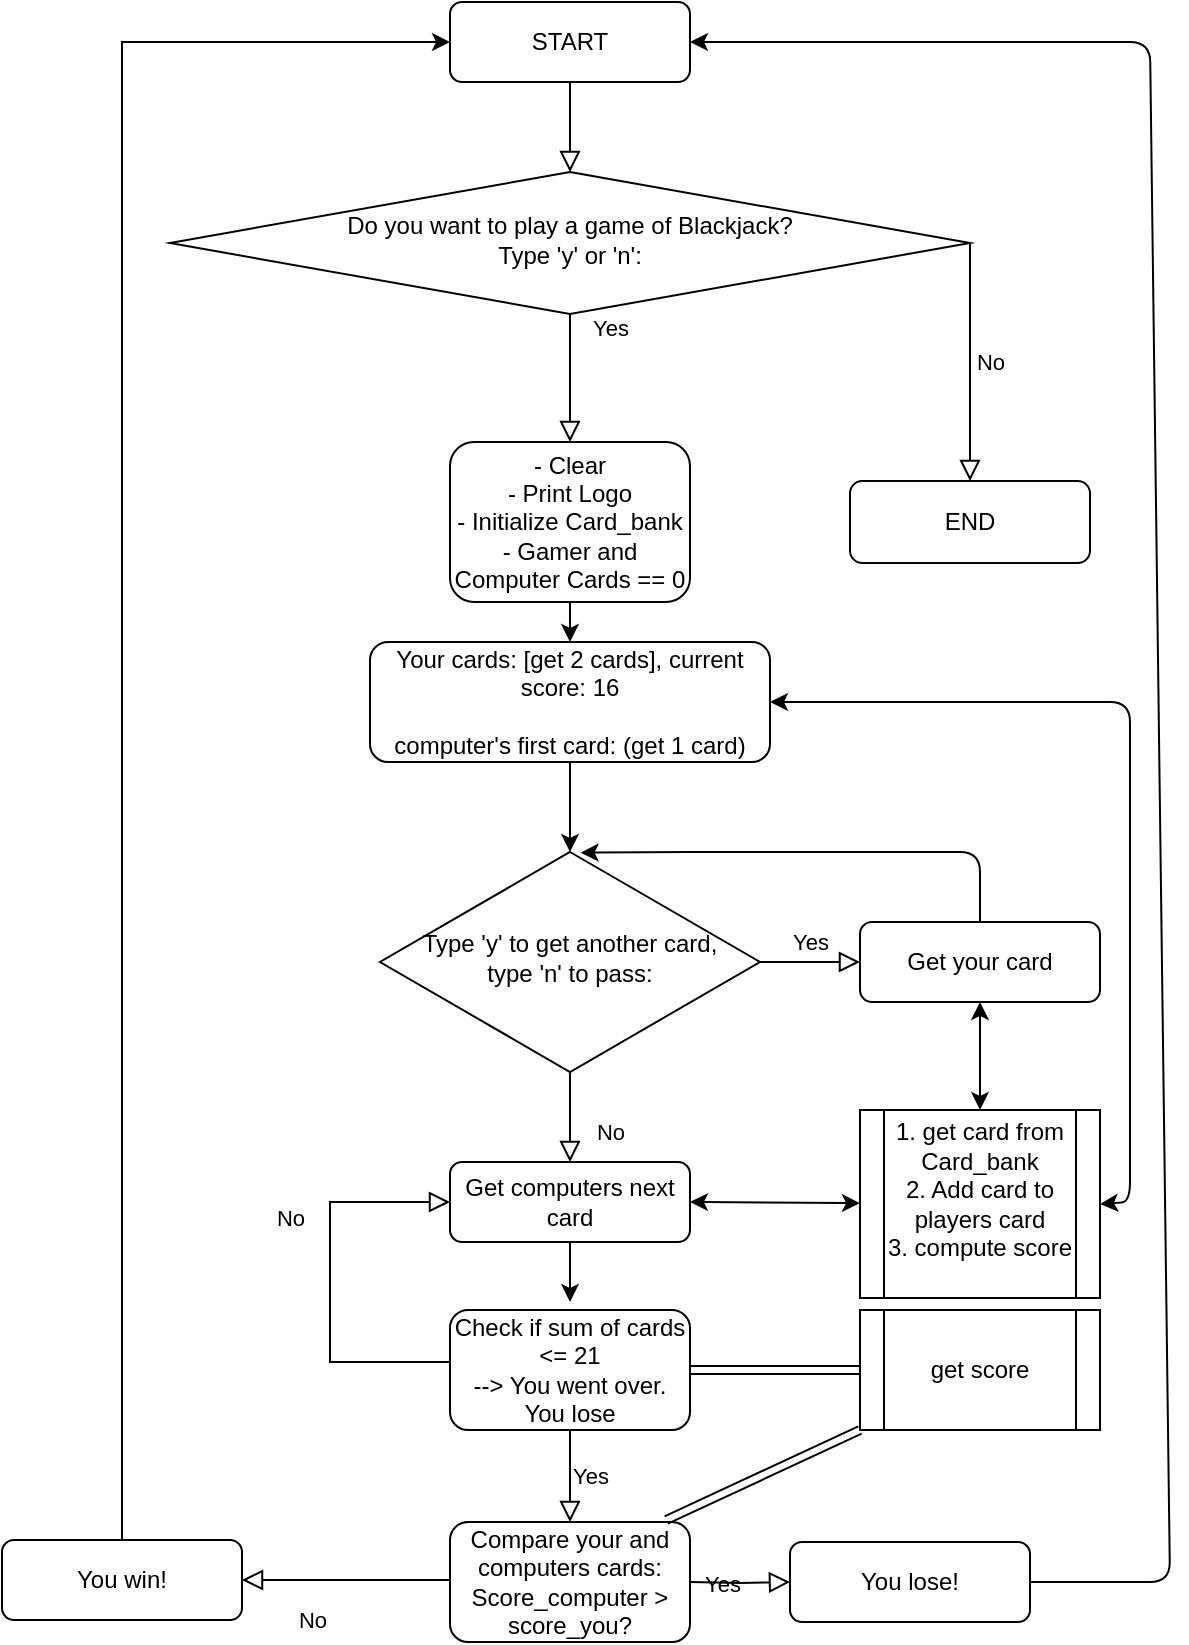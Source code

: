 <mxfile version="15.0.3" type="device"><diagram id="C5RBs43oDa-KdzZeNtuy" name="Page-1"><mxGraphModel dx="1587" dy="423" grid="1" gridSize="10" guides="1" tooltips="1" connect="1" arrows="1" fold="1" page="1" pageScale="1" pageWidth="827" pageHeight="1169" math="0" shadow="0"><root><mxCell id="WIyWlLk6GJQsqaUBKTNV-0"/><mxCell id="WIyWlLk6GJQsqaUBKTNV-1" parent="WIyWlLk6GJQsqaUBKTNV-0"/><mxCell id="WIyWlLk6GJQsqaUBKTNV-2" value="" style="rounded=0;html=1;jettySize=auto;orthogonalLoop=1;fontSize=11;endArrow=block;endFill=0;endSize=8;strokeWidth=1;shadow=0;labelBackgroundColor=none;edgeStyle=orthogonalEdgeStyle;" parent="WIyWlLk6GJQsqaUBKTNV-1" source="WIyWlLk6GJQsqaUBKTNV-3" target="WIyWlLk6GJQsqaUBKTNV-6" edge="1"><mxGeometry relative="1" as="geometry"/></mxCell><mxCell id="WIyWlLk6GJQsqaUBKTNV-3" value="START" style="rounded=1;whiteSpace=wrap;html=1;fontSize=12;glass=0;strokeWidth=1;shadow=0;" parent="WIyWlLk6GJQsqaUBKTNV-1" vertex="1"><mxGeometry x="160" y="80" width="120" height="40" as="geometry"/></mxCell><mxCell id="WIyWlLk6GJQsqaUBKTNV-4" value="Yes" style="rounded=0;html=1;jettySize=auto;orthogonalLoop=1;fontSize=11;endArrow=block;endFill=0;endSize=8;strokeWidth=1;shadow=0;labelBackgroundColor=none;edgeStyle=orthogonalEdgeStyle;entryX=0.5;entryY=0;entryDx=0;entryDy=0;exitX=0.5;exitY=1;exitDx=0;exitDy=0;" parent="WIyWlLk6GJQsqaUBKTNV-1" source="WIyWlLk6GJQsqaUBKTNV-6" target="s1AuWLXxiGe54QJw7g4X-0" edge="1"><mxGeometry x="-0.778" y="20" relative="1" as="geometry"><mxPoint as="offset"/><mxPoint x="220" y="260" as="sourcePoint"/><mxPoint x="190" y="430" as="targetPoint"/><Array as="points"><mxPoint x="220" y="260"/><mxPoint x="220" y="260"/></Array></mxGeometry></mxCell><mxCell id="WIyWlLk6GJQsqaUBKTNV-5" value="No" style="edgeStyle=orthogonalEdgeStyle;rounded=0;html=1;jettySize=auto;orthogonalLoop=1;fontSize=11;endArrow=block;endFill=0;endSize=8;strokeWidth=1;shadow=0;labelBackgroundColor=none;exitX=1;exitY=0.5;exitDx=0;exitDy=0;entryX=0.5;entryY=0;entryDx=0;entryDy=0;" parent="WIyWlLk6GJQsqaUBKTNV-1" source="WIyWlLk6GJQsqaUBKTNV-6" target="WIyWlLk6GJQsqaUBKTNV-7" edge="1"><mxGeometry y="10" relative="1" as="geometry"><mxPoint as="offset"/><Array as="points"><mxPoint x="420" y="300"/></Array></mxGeometry></mxCell><mxCell id="WIyWlLk6GJQsqaUBKTNV-6" value="&lt;div&gt;Do you want to play a game of Blackjack?&lt;/div&gt;&lt;div&gt;Type 'y' or 'n': &lt;/div&gt;" style="rhombus;whiteSpace=wrap;html=1;shadow=0;fontFamily=Helvetica;fontSize=12;align=center;strokeWidth=1;spacing=6;spacingTop=-4;" parent="WIyWlLk6GJQsqaUBKTNV-1" vertex="1"><mxGeometry x="20" y="165" width="400" height="71" as="geometry"/></mxCell><mxCell id="WIyWlLk6GJQsqaUBKTNV-7" value="END" style="rounded=1;whiteSpace=wrap;html=1;fontSize=12;glass=0;strokeWidth=1;shadow=0;" parent="WIyWlLk6GJQsqaUBKTNV-1" vertex="1"><mxGeometry x="360" y="319.5" width="120" height="41" as="geometry"/></mxCell><mxCell id="WIyWlLk6GJQsqaUBKTNV-8" value="No" style="rounded=0;html=1;jettySize=auto;orthogonalLoop=1;fontSize=11;endArrow=block;endFill=0;endSize=8;strokeWidth=1;shadow=0;labelBackgroundColor=none;edgeStyle=orthogonalEdgeStyle;" parent="WIyWlLk6GJQsqaUBKTNV-1" source="WIyWlLk6GJQsqaUBKTNV-10" target="WIyWlLk6GJQsqaUBKTNV-11" edge="1"><mxGeometry x="0.333" y="20" relative="1" as="geometry"><mxPoint as="offset"/></mxGeometry></mxCell><mxCell id="WIyWlLk6GJQsqaUBKTNV-9" value="Yes" style="edgeStyle=orthogonalEdgeStyle;rounded=0;html=1;jettySize=auto;orthogonalLoop=1;fontSize=11;endArrow=block;endFill=0;endSize=8;strokeWidth=1;shadow=0;labelBackgroundColor=none;" parent="WIyWlLk6GJQsqaUBKTNV-1" source="WIyWlLk6GJQsqaUBKTNV-10" target="WIyWlLk6GJQsqaUBKTNV-12" edge="1"><mxGeometry y="10" relative="1" as="geometry"><mxPoint as="offset"/></mxGeometry></mxCell><mxCell id="WIyWlLk6GJQsqaUBKTNV-10" value="&lt;div&gt;Type 'y' to get another card, &lt;br&gt;&lt;/div&gt;&lt;div&gt;type 'n' to pass:&lt;/div&gt;" style="rhombus;whiteSpace=wrap;html=1;shadow=0;fontFamily=Helvetica;fontSize=12;align=center;strokeWidth=1;spacing=6;spacingTop=-4;" parent="WIyWlLk6GJQsqaUBKTNV-1" vertex="1"><mxGeometry x="125" y="505" width="190" height="110" as="geometry"/></mxCell><mxCell id="WIyWlLk6GJQsqaUBKTNV-11" value="Get computers next card" style="rounded=1;whiteSpace=wrap;html=1;fontSize=12;glass=0;strokeWidth=1;shadow=0;" parent="WIyWlLk6GJQsqaUBKTNV-1" vertex="1"><mxGeometry x="160" y="660" width="120" height="40" as="geometry"/></mxCell><mxCell id="WIyWlLk6GJQsqaUBKTNV-12" value="Get your card" style="rounded=1;whiteSpace=wrap;html=1;fontSize=12;glass=0;strokeWidth=1;shadow=0;" parent="WIyWlLk6GJQsqaUBKTNV-1" vertex="1"><mxGeometry x="365" y="540" width="120" height="40" as="geometry"/></mxCell><mxCell id="s1AuWLXxiGe54QJw7g4X-0" value="&lt;div&gt;- Clear&lt;br&gt;&lt;/div&gt;&lt;div&gt;- Print Logo&lt;/div&gt;&lt;div&gt;- Initialize &lt;span class=&quot;VIiyi&quot; lang=&quot;en&quot;&gt;&lt;span class=&quot;JLqJ4b ChMk0b&quot;&gt;&lt;span&gt;Card_bank&lt;/span&gt;&lt;/span&gt;&lt;/span&gt;&lt;/div&gt;&lt;div&gt;- Gamer and Computer Cards == 0&lt;br&gt;&lt;/div&gt;" style="rounded=1;whiteSpace=wrap;html=1;" vertex="1" parent="WIyWlLk6GJQsqaUBKTNV-1"><mxGeometry x="160" y="300" width="120" height="80" as="geometry"/></mxCell><mxCell id="s1AuWLXxiGe54QJw7g4X-25" value="" style="edgeStyle=orthogonalEdgeStyle;rounded=0;orthogonalLoop=1;jettySize=auto;html=1;" edge="1" parent="WIyWlLk6GJQsqaUBKTNV-1" source="s1AuWLXxiGe54QJw7g4X-2" target="WIyWlLk6GJQsqaUBKTNV-10"><mxGeometry relative="1" as="geometry"/></mxCell><mxCell id="s1AuWLXxiGe54QJw7g4X-2" value="&lt;div&gt;Your cards: [get 2 cards], current score: 16&lt;/div&gt;&lt;div&gt;&lt;br&gt;&lt;/div&gt;&lt;div&gt;computer's first card: (get 1 card)&lt;br&gt;&lt;/div&gt;" style="rounded=1;whiteSpace=wrap;html=1;" vertex="1" parent="WIyWlLk6GJQsqaUBKTNV-1"><mxGeometry x="120" y="400" width="200" height="60" as="geometry"/></mxCell><mxCell id="s1AuWLXxiGe54QJw7g4X-3" value="" style="endArrow=classic;html=1;entryX=0.5;entryY=0;entryDx=0;entryDy=0;exitX=0.5;exitY=1;exitDx=0;exitDy=0;" edge="1" parent="WIyWlLk6GJQsqaUBKTNV-1" source="s1AuWLXxiGe54QJw7g4X-0" target="s1AuWLXxiGe54QJw7g4X-2"><mxGeometry width="50" height="50" relative="1" as="geometry"><mxPoint x="220" y="310" as="sourcePoint"/><mxPoint x="270" y="260" as="targetPoint"/></mxGeometry></mxCell><mxCell id="s1AuWLXxiGe54QJw7g4X-10" value="&lt;div&gt;Check if sum of cards &amp;lt;= 21&lt;/div&gt;--&amp;gt; You went over. You lose" style="rounded=1;whiteSpace=wrap;html=1;" vertex="1" parent="WIyWlLk6GJQsqaUBKTNV-1"><mxGeometry x="160" y="734" width="120" height="60" as="geometry"/></mxCell><mxCell id="s1AuWLXxiGe54QJw7g4X-11" value="" style="endArrow=classic;html=1;" edge="1" parent="WIyWlLk6GJQsqaUBKTNV-1"><mxGeometry width="50" height="50" relative="1" as="geometry"><mxPoint x="220" y="700" as="sourcePoint"/><mxPoint x="220" y="730" as="targetPoint"/></mxGeometry></mxCell><mxCell id="s1AuWLXxiGe54QJw7g4X-12" value="No" style="rounded=0;html=1;jettySize=auto;orthogonalLoop=1;fontSize=11;endArrow=block;endFill=0;endSize=8;strokeWidth=1;shadow=0;labelBackgroundColor=none;edgeStyle=orthogonalEdgeStyle;exitX=0;exitY=0.5;exitDx=0;exitDy=0;entryX=0;entryY=0.5;entryDx=0;entryDy=0;" edge="1" parent="WIyWlLk6GJQsqaUBKTNV-1" source="s1AuWLXxiGe54QJw7g4X-10" target="WIyWlLk6GJQsqaUBKTNV-11"><mxGeometry x="0.333" y="20" relative="1" as="geometry"><mxPoint as="offset"/><mxPoint x="230" y="625" as="sourcePoint"/><mxPoint x="230" y="670" as="targetPoint"/><Array as="points"><mxPoint x="100" y="760"/><mxPoint x="100" y="680"/></Array></mxGeometry></mxCell><mxCell id="s1AuWLXxiGe54QJw7g4X-23" style="edgeStyle=orthogonalEdgeStyle;rounded=0;orthogonalLoop=1;jettySize=auto;html=1;exitX=0.5;exitY=0;exitDx=0;exitDy=0;" edge="1" parent="WIyWlLk6GJQsqaUBKTNV-1" source="s1AuWLXxiGe54QJw7g4X-15"><mxGeometry relative="1" as="geometry"><mxPoint x="160" y="100" as="targetPoint"/><mxPoint x="20" y="840" as="sourcePoint"/><Array as="points"><mxPoint x="-4" y="100"/></Array></mxGeometry></mxCell><mxCell id="s1AuWLXxiGe54QJw7g4X-13" value="&lt;div&gt;Compare your and computers cards:&lt;/div&gt;&lt;div&gt;Score_computer &amp;gt; score_you?&lt;br&gt;&lt;/div&gt;" style="rounded=1;whiteSpace=wrap;html=1;" vertex="1" parent="WIyWlLk6GJQsqaUBKTNV-1"><mxGeometry x="160" y="840" width="120" height="60" as="geometry"/></mxCell><mxCell id="s1AuWLXxiGe54QJw7g4X-14" value="Yes" style="edgeStyle=orthogonalEdgeStyle;rounded=0;html=1;jettySize=auto;orthogonalLoop=1;fontSize=11;endArrow=block;endFill=0;endSize=8;strokeWidth=1;shadow=0;labelBackgroundColor=none;exitX=0.5;exitY=1;exitDx=0;exitDy=0;" edge="1" parent="WIyWlLk6GJQsqaUBKTNV-1" source="s1AuWLXxiGe54QJw7g4X-10"><mxGeometry y="10" relative="1" as="geometry"><mxPoint as="offset"/><mxPoint x="325" y="570" as="sourcePoint"/><mxPoint x="220" y="840" as="targetPoint"/><Array as="points"><mxPoint x="220" y="820"/><mxPoint x="220" y="820"/></Array></mxGeometry></mxCell><mxCell id="s1AuWLXxiGe54QJw7g4X-15" value="You win!" style="rounded=1;whiteSpace=wrap;html=1;" vertex="1" parent="WIyWlLk6GJQsqaUBKTNV-1"><mxGeometry x="-64" y="849" width="120" height="40" as="geometry"/></mxCell><mxCell id="s1AuWLXxiGe54QJw7g4X-18" value="Yes" style="edgeStyle=orthogonalEdgeStyle;rounded=0;html=1;jettySize=auto;orthogonalLoop=1;fontSize=11;endArrow=block;endFill=0;endSize=8;strokeWidth=1;shadow=0;labelBackgroundColor=none;" edge="1" parent="WIyWlLk6GJQsqaUBKTNV-1" target="s1AuWLXxiGe54QJw7g4X-19"><mxGeometry y="10" relative="1" as="geometry"><mxPoint as="offset"/><mxPoint x="280" y="870" as="sourcePoint"/></mxGeometry></mxCell><mxCell id="s1AuWLXxiGe54QJw7g4X-19" value="You lose!" style="rounded=1;whiteSpace=wrap;html=1;fontSize=12;glass=0;strokeWidth=1;shadow=0;" vertex="1" parent="WIyWlLk6GJQsqaUBKTNV-1"><mxGeometry x="330" y="850" width="120" height="40" as="geometry"/></mxCell><mxCell id="s1AuWLXxiGe54QJw7g4X-20" value="No" style="rounded=0;html=1;jettySize=auto;orthogonalLoop=1;fontSize=11;endArrow=block;endFill=0;endSize=8;strokeWidth=1;shadow=0;labelBackgroundColor=none;edgeStyle=orthogonalEdgeStyle;exitX=0;exitY=0.5;exitDx=0;exitDy=0;entryX=1;entryY=0.5;entryDx=0;entryDy=0;" edge="1" parent="WIyWlLk6GJQsqaUBKTNV-1" target="s1AuWLXxiGe54QJw7g4X-15"><mxGeometry x="0.333" y="20" relative="1" as="geometry"><mxPoint as="offset"/><mxPoint x="160.0" y="869" as="sourcePoint"/><mxPoint x="90.0" y="879" as="targetPoint"/><Array as="points"><mxPoint x="140" y="869"/><mxPoint x="140" y="869"/></Array></mxGeometry></mxCell><mxCell id="s1AuWLXxiGe54QJw7g4X-21" value="" style="endArrow=classic;html=1;exitX=0.5;exitY=0;exitDx=0;exitDy=0;entryX=0.528;entryY=0.003;entryDx=0;entryDy=0;entryPerimeter=0;" edge="1" parent="WIyWlLk6GJQsqaUBKTNV-1" source="WIyWlLk6GJQsqaUBKTNV-12" target="WIyWlLk6GJQsqaUBKTNV-10"><mxGeometry width="50" height="50" relative="1" as="geometry"><mxPoint x="220" y="790" as="sourcePoint"/><mxPoint x="270" y="740" as="targetPoint"/><Array as="points"><mxPoint x="425" y="505"/><mxPoint x="290" y="505"/></Array></mxGeometry></mxCell><mxCell id="s1AuWLXxiGe54QJw7g4X-22" value="" style="endArrow=classic;html=1;exitX=1;exitY=0.5;exitDx=0;exitDy=0;entryX=1;entryY=0.5;entryDx=0;entryDy=0;" edge="1" parent="WIyWlLk6GJQsqaUBKTNV-1" source="s1AuWLXxiGe54QJw7g4X-19" target="WIyWlLk6GJQsqaUBKTNV-3"><mxGeometry width="50" height="50" relative="1" as="geometry"><mxPoint x="220" y="910" as="sourcePoint"/><mxPoint x="390" y="790" as="targetPoint"/><Array as="points"><mxPoint x="520" y="870"/><mxPoint x="510" y="100"/></Array></mxGeometry></mxCell><mxCell id="s1AuWLXxiGe54QJw7g4X-27" value="&lt;div&gt;1. get card from Card_bank &lt;br&gt;&lt;/div&gt;&lt;div&gt;2. Add card to players card&lt;/div&gt;&lt;div&gt;3. compute score&lt;br&gt;&lt;/div&gt;&lt;div&gt;&lt;br&gt;&lt;/div&gt;" style="shape=process;whiteSpace=wrap;html=1;backgroundOutline=1;" vertex="1" parent="WIyWlLk6GJQsqaUBKTNV-1"><mxGeometry x="365" y="634" width="120" height="94" as="geometry"/></mxCell><mxCell id="s1AuWLXxiGe54QJw7g4X-28" value="" style="endArrow=classic;startArrow=classic;html=1;exitX=1;exitY=0.5;exitDx=0;exitDy=0;" edge="1" parent="WIyWlLk6GJQsqaUBKTNV-1" source="WIyWlLk6GJQsqaUBKTNV-11" target="s1AuWLXxiGe54QJw7g4X-27"><mxGeometry width="50" height="50" relative="1" as="geometry"><mxPoint x="280" y="680" as="sourcePoint"/><mxPoint x="350" y="680" as="targetPoint"/></mxGeometry></mxCell><mxCell id="s1AuWLXxiGe54QJw7g4X-29" value="" style="endArrow=classic;startArrow=classic;html=1;entryX=0.5;entryY=1;entryDx=0;entryDy=0;exitX=0.5;exitY=0;exitDx=0;exitDy=0;" edge="1" parent="WIyWlLk6GJQsqaUBKTNV-1" source="s1AuWLXxiGe54QJw7g4X-27" target="WIyWlLk6GJQsqaUBKTNV-12"><mxGeometry width="50" height="50" relative="1" as="geometry"><mxPoint x="220" y="730" as="sourcePoint"/><mxPoint x="270" y="680" as="targetPoint"/></mxGeometry></mxCell><mxCell id="s1AuWLXxiGe54QJw7g4X-30" value="" style="endArrow=classic;startArrow=classic;html=1;entryX=1;entryY=0.5;entryDx=0;entryDy=0;exitX=1;exitY=0.5;exitDx=0;exitDy=0;" edge="1" parent="WIyWlLk6GJQsqaUBKTNV-1" source="s1AuWLXxiGe54QJw7g4X-27" target="s1AuWLXxiGe54QJw7g4X-2"><mxGeometry width="50" height="50" relative="1" as="geometry"><mxPoint x="490" y="680" as="sourcePoint"/><mxPoint x="270" y="500" as="targetPoint"/><Array as="points"><mxPoint x="500" y="680"/><mxPoint x="500" y="430"/></Array></mxGeometry></mxCell><mxCell id="s1AuWLXxiGe54QJw7g4X-31" value="get score" style="shape=process;whiteSpace=wrap;html=1;backgroundOutline=1;" vertex="1" parent="WIyWlLk6GJQsqaUBKTNV-1"><mxGeometry x="365" y="734" width="120" height="60" as="geometry"/></mxCell><mxCell id="s1AuWLXxiGe54QJw7g4X-32" value="" style="shape=link;html=1;exitX=1;exitY=0.5;exitDx=0;exitDy=0;entryX=0;entryY=0.5;entryDx=0;entryDy=0;" edge="1" parent="WIyWlLk6GJQsqaUBKTNV-1" source="s1AuWLXxiGe54QJw7g4X-10" target="s1AuWLXxiGe54QJw7g4X-31"><mxGeometry width="100" relative="1" as="geometry"><mxPoint x="25" y="615" as="sourcePoint"/><mxPoint x="125" y="615" as="targetPoint"/></mxGeometry></mxCell><mxCell id="s1AuWLXxiGe54QJw7g4X-33" value="" style="shape=link;html=1;entryX=0;entryY=1;entryDx=0;entryDy=0;exitX=0.901;exitY=-0.016;exitDx=0;exitDy=0;exitPerimeter=0;" edge="1" parent="WIyWlLk6GJQsqaUBKTNV-1" source="s1AuWLXxiGe54QJw7g4X-13" target="s1AuWLXxiGe54QJw7g4X-31"><mxGeometry width="100" relative="1" as="geometry"><mxPoint x="280" y="840" as="sourcePoint"/><mxPoint x="300" y="880" as="targetPoint"/></mxGeometry></mxCell></root></mxGraphModel></diagram></mxfile>